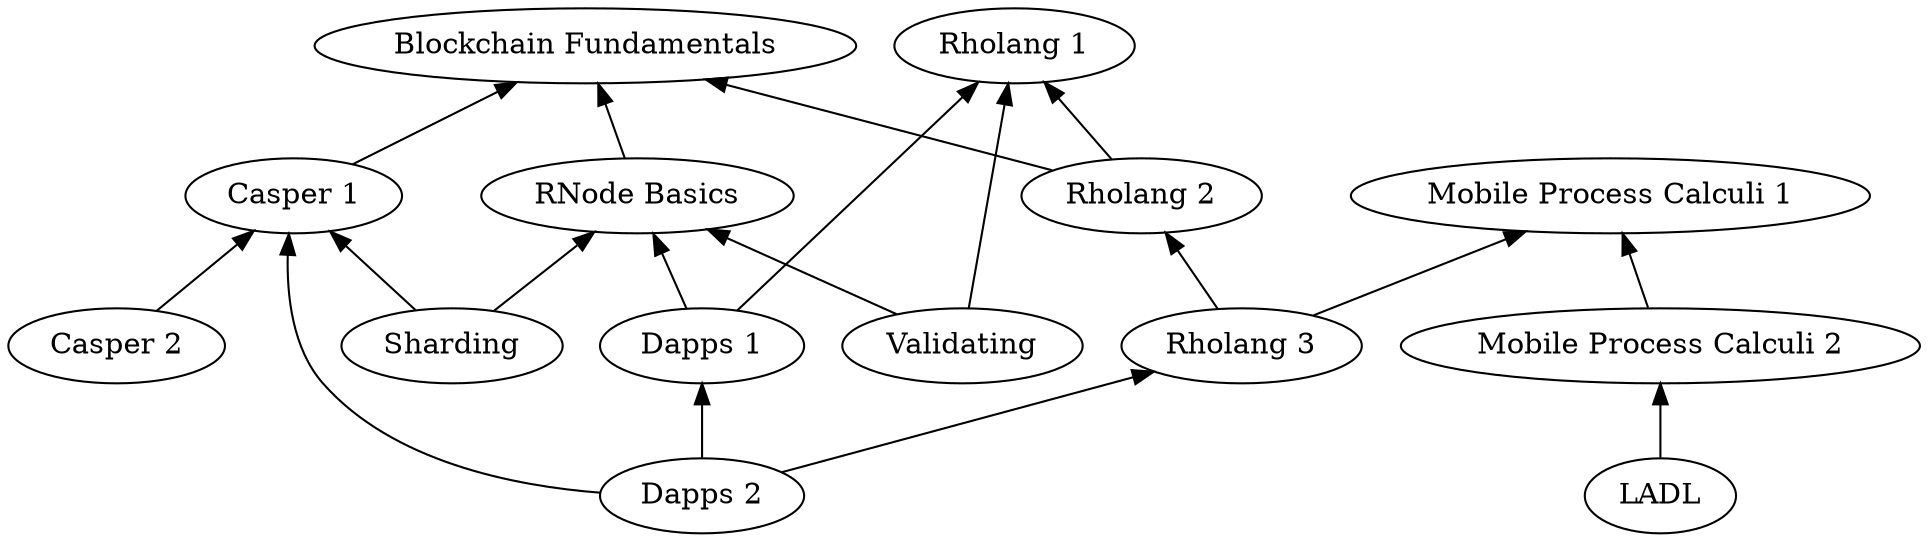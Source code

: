 digraph G {

    rankdir=BT

    fundamentals [label="Blockchain Fundamentals"];

    MPC1 [label="Mobile Process Calculi 1"];
    MPC2 [label="Mobile Process Calculi 2"];
    LADL;

    rho1 [label="Rholang 1"];
    rho2 [label="Rholang 2"];
    rho3 [label="Rholang 3"];

    rnode1 [label="RNode Basics"];
    rnode2 [label="Validating"];

    dapps1 [label="Dapps 1"];
    dapps2 [label="Dapps 2"];

    casper1 [label="Casper 1"];
    casper2 [label="Casper 2"];

    sharding [label="Sharding"];

    MPC2 -> MPC1;
    LADL -> MPC2;

    rho2 -> rho1;
    rho2 -> fundamentals;
    rho3 -> rho2;
    rho3 -> MPC1;

    rnode1 -> fundamentals;
    rnode2 -> rnode1;
    rnode2 -> rho1;

    dapps1 -> rnode1;
    dapps1 -> rho1;
    dapps2 -> dapps1;
    dapps2 -> rho3;
    dapps2 -> casper1;

    casper1 -> fundamentals;
    casper2 -> casper1;

    sharding -> casper1;
    sharding -> rnode1;

	//dapp_dev_cert [shape=Msquare];
}
